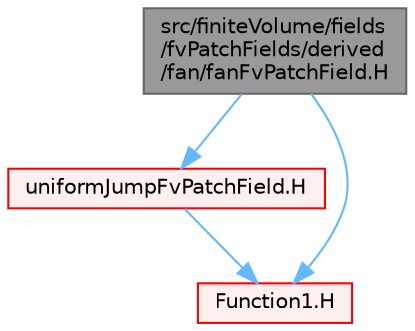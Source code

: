 digraph "src/finiteVolume/fields/fvPatchFields/derived/fan/fanFvPatchField.H"
{
 // LATEX_PDF_SIZE
  bgcolor="transparent";
  edge [fontname=Helvetica,fontsize=10,labelfontname=Helvetica,labelfontsize=10];
  node [fontname=Helvetica,fontsize=10,shape=box,height=0.2,width=0.4];
  Node1 [id="Node000001",label="src/finiteVolume/fields\l/fvPatchFields/derived\l/fan/fanFvPatchField.H",height=0.2,width=0.4,color="gray40", fillcolor="grey60", style="filled", fontcolor="black",tooltip=" "];
  Node1 -> Node2 [id="edge1_Node000001_Node000002",color="steelblue1",style="solid",tooltip=" "];
  Node2 [id="Node000002",label="uniformJumpFvPatchField.H",height=0.2,width=0.4,color="red", fillcolor="#FFF0F0", style="filled",URL="$uniformJumpFvPatchField_8H.html",tooltip=" "];
  Node2 -> Node290 [id="edge2_Node000002_Node000290",color="steelblue1",style="solid",tooltip=" "];
  Node290 [id="Node000290",label="Function1.H",height=0.2,width=0.4,color="red", fillcolor="#FFF0F0", style="filled",URL="$Function1_8H.html",tooltip=" "];
  Node1 -> Node290 [id="edge3_Node000001_Node000290",color="steelblue1",style="solid",tooltip=" "];
}
